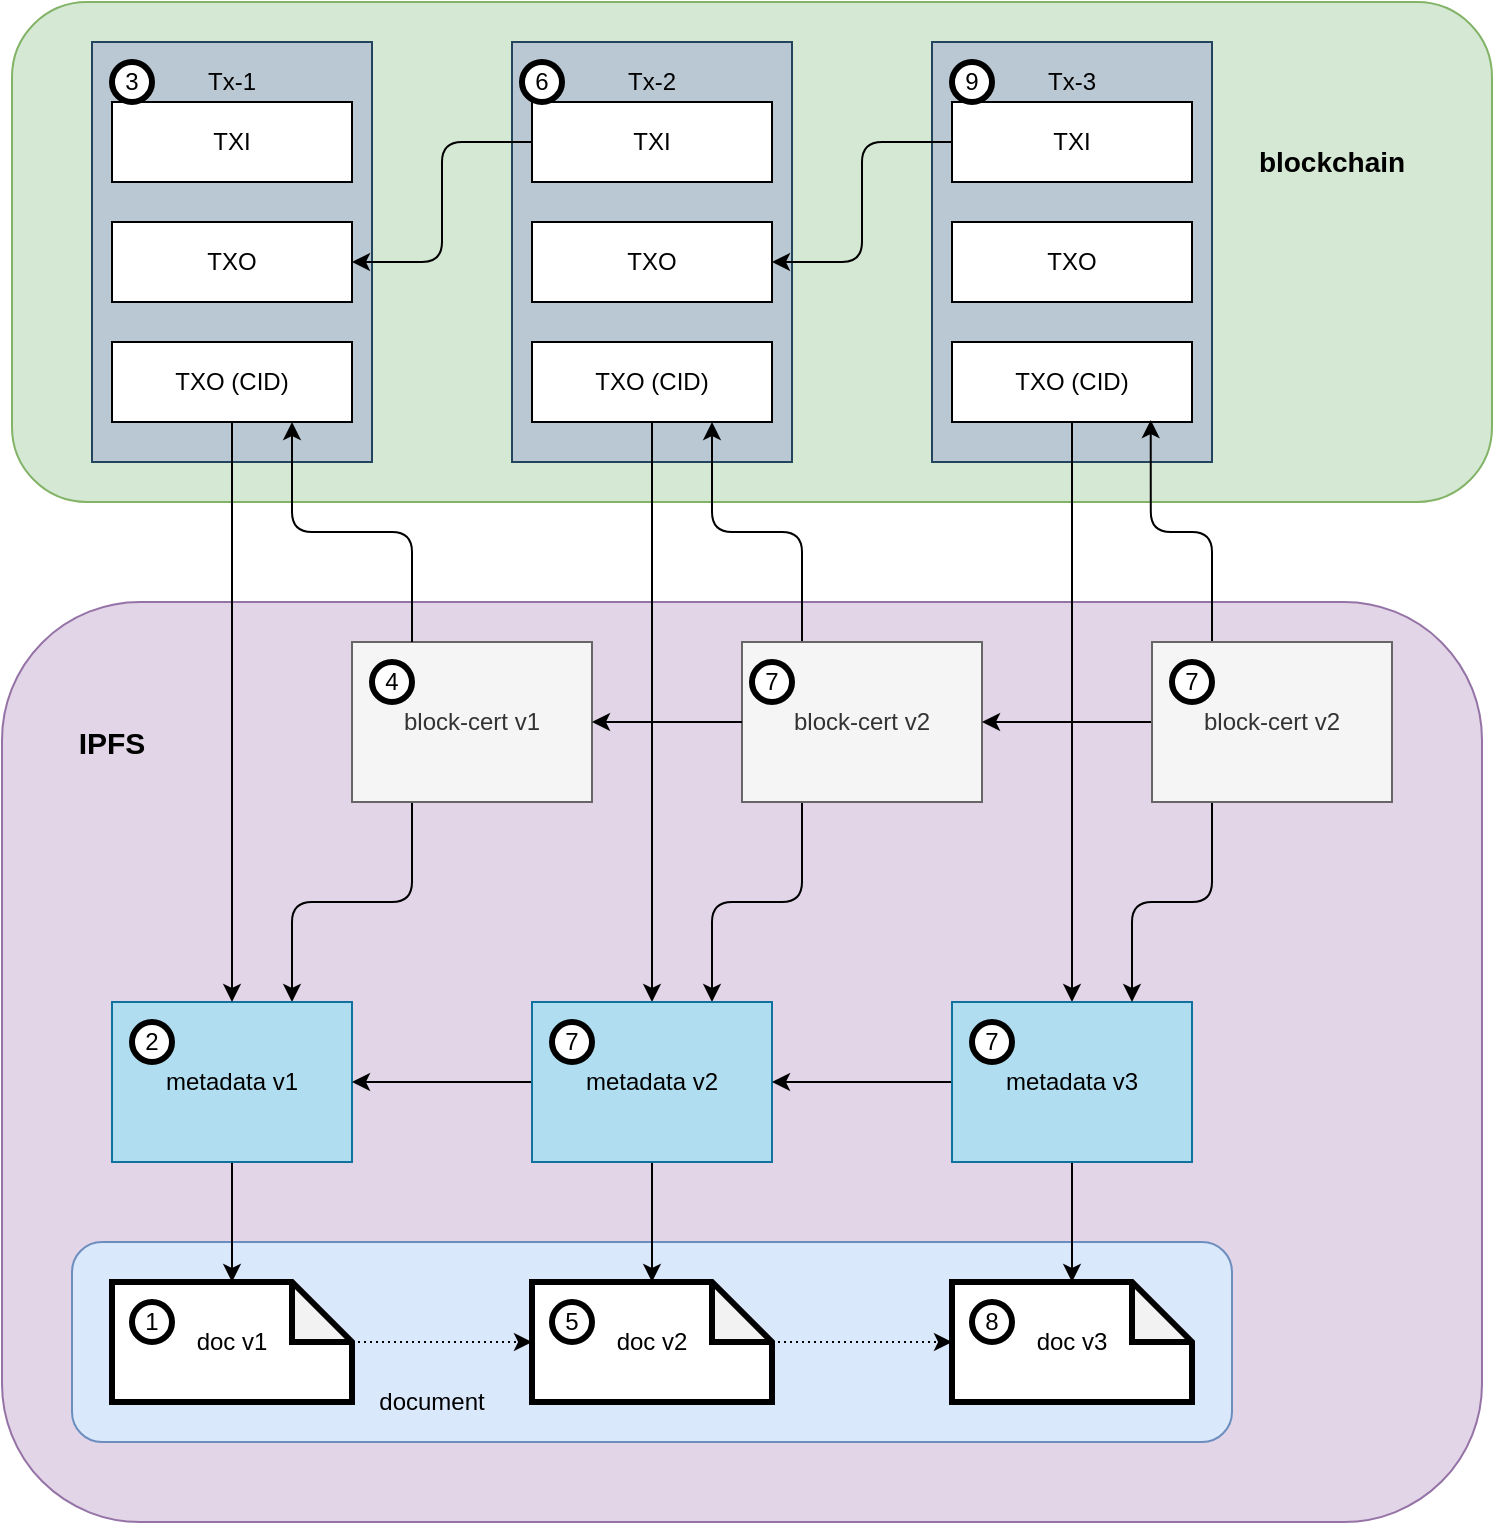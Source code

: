 <mxfile version="14.4.3" type="device"><diagram id="7bwzIIO03ngQd9tNu8H9" name="Page-1"><mxGraphModel dx="768" dy="482" grid="1" gridSize="10" guides="1" tooltips="1" connect="1" arrows="1" fold="1" page="1" pageScale="1" pageWidth="850" pageHeight="1100" math="0" shadow="0"><root><mxCell id="0"/><mxCell id="1" parent="0"/><mxCell id="qW8bvw79gzJjTqYHLrSj-33" value="" style="rounded=1;whiteSpace=wrap;html=1;fillColor=#e1d5e7;strokeColor=#9673a6;" parent="1" vertex="1"><mxGeometry x="55" y="330" width="740" height="460" as="geometry"/></mxCell><mxCell id="qW8bvw79gzJjTqYHLrSj-42" value="" style="rounded=1;whiteSpace=wrap;html=1;fillColor=#dae8fc;strokeColor=#6c8ebf;" parent="1" vertex="1"><mxGeometry x="90" y="650" width="580" height="100" as="geometry"/></mxCell><mxCell id="qW8bvw79gzJjTqYHLrSj-34" value="" style="rounded=1;whiteSpace=wrap;html=1;fillColor=#d5e8d4;strokeColor=#82b366;" parent="1" vertex="1"><mxGeometry x="60" y="30" width="740" height="250" as="geometry"/></mxCell><mxCell id="qW8bvw79gzJjTqYHLrSj-6" value="" style="rounded=0;whiteSpace=wrap;html=1;fillColor=#bac8d3;strokeColor=#23445d;" parent="1" vertex="1"><mxGeometry x="310" y="50" width="140" height="210" as="geometry"/></mxCell><mxCell id="qW8bvw79gzJjTqYHLrSj-1" value="TXI" style="rounded=0;whiteSpace=wrap;html=1;" parent="1" vertex="1"><mxGeometry x="320" y="80" width="120" height="40" as="geometry"/></mxCell><mxCell id="qW8bvw79gzJjTqYHLrSj-2" value="TXO" style="rounded=0;whiteSpace=wrap;html=1;" parent="1" vertex="1"><mxGeometry x="320" y="140" width="120" height="40" as="geometry"/></mxCell><mxCell id="qW8bvw79gzJjTqYHLrSj-3" value="TXO (CID)" style="rounded=0;whiteSpace=wrap;html=1;" parent="1" vertex="1"><mxGeometry x="320" y="200" width="120" height="40" as="geometry"/></mxCell><mxCell id="LU9xyRSqNuApeUwjES40-10" style="edgeStyle=orthogonalEdgeStyle;rounded=1;orthogonalLoop=1;jettySize=auto;html=1;exitX=0.25;exitY=1;exitDx=0;exitDy=0;entryX=0.75;entryY=0;entryDx=0;entryDy=0;" edge="1" parent="1" source="qW8bvw79gzJjTqYHLrSj-4" target="qW8bvw79gzJjTqYHLrSj-11"><mxGeometry relative="1" as="geometry"/></mxCell><mxCell id="qW8bvw79gzJjTqYHLrSj-4" value="block-cert v1" style="rounded=0;whiteSpace=wrap;html=1;fillColor=#f5f5f5;strokeColor=#666666;fontColor=#333333;" parent="1" vertex="1"><mxGeometry x="230" y="350" width="120" height="80" as="geometry"/></mxCell><mxCell id="qW8bvw79gzJjTqYHLrSj-7" value="" style="rounded=0;whiteSpace=wrap;html=1;fillColor=#bac8d3;strokeColor=#23445d;" parent="1" vertex="1"><mxGeometry x="100" y="50" width="140" height="210" as="geometry"/></mxCell><mxCell id="qW8bvw79gzJjTqYHLrSj-8" value="TXI" style="rounded=0;whiteSpace=wrap;html=1;" parent="1" vertex="1"><mxGeometry x="110" y="80" width="120" height="40" as="geometry"/></mxCell><mxCell id="qW8bvw79gzJjTqYHLrSj-9" value="TXO" style="rounded=0;whiteSpace=wrap;html=1;" parent="1" vertex="1"><mxGeometry x="110" y="140" width="120" height="40" as="geometry"/></mxCell><mxCell id="qW8bvw79gzJjTqYHLrSj-10" value="TXO (CID)" style="rounded=0;whiteSpace=wrap;html=1;" parent="1" vertex="1"><mxGeometry x="110" y="200" width="120" height="40" as="geometry"/></mxCell><mxCell id="LU9xyRSqNuApeUwjES40-17" style="edgeStyle=orthogonalEdgeStyle;rounded=1;orthogonalLoop=1;jettySize=auto;html=1;exitX=0.5;exitY=1;exitDx=0;exitDy=0;entryX=0.5;entryY=0;entryDx=0;entryDy=0;entryPerimeter=0;" edge="1" parent="1" source="qW8bvw79gzJjTqYHLrSj-11" target="qW8bvw79gzJjTqYHLrSj-12"><mxGeometry relative="1" as="geometry"/></mxCell><mxCell id="qW8bvw79gzJjTqYHLrSj-11" value="metadata v1" style="rounded=0;whiteSpace=wrap;html=1;fillColor=#b1ddf0;strokeColor=#10739e;" parent="1" vertex="1"><mxGeometry x="110" y="530" width="120" height="80" as="geometry"/></mxCell><mxCell id="qW8bvw79gzJjTqYHLrSj-13" value="" style="endArrow=classic;html=1;exitX=0;exitY=0.5;exitDx=0;exitDy=0;entryX=1;entryY=0.5;entryDx=0;entryDy=0;edgeStyle=orthogonalEdgeStyle;" parent="1" source="qW8bvw79gzJjTqYHLrSj-1" target="qW8bvw79gzJjTqYHLrSj-9" edge="1"><mxGeometry width="50" height="50" relative="1" as="geometry"><mxPoint x="370" y="280" as="sourcePoint"/><mxPoint x="420" y="230" as="targetPoint"/></mxGeometry></mxCell><mxCell id="qW8bvw79gzJjTqYHLrSj-15" value="" style="endArrow=classic;html=1;exitX=0.5;exitY=1;exitDx=0;exitDy=0;" parent="1" source="qW8bvw79gzJjTqYHLrSj-10" target="qW8bvw79gzJjTqYHLrSj-11" edge="1"><mxGeometry width="50" height="50" relative="1" as="geometry"><mxPoint x="370" y="280" as="sourcePoint"/><mxPoint x="420" y="230" as="targetPoint"/></mxGeometry></mxCell><mxCell id="qW8bvw79gzJjTqYHLrSj-20" value="" style="endArrow=classic;html=1;entryX=0.5;entryY=0;entryDx=0;entryDy=0;exitX=0.5;exitY=1;exitDx=0;exitDy=0;edgeStyle=orthogonalEdgeStyle;" parent="1" source="qW8bvw79gzJjTqYHLrSj-3" target="LU9xyRSqNuApeUwjES40-1" edge="1"><mxGeometry width="50" height="50" relative="1" as="geometry"><mxPoint x="530" y="290" as="sourcePoint"/><mxPoint x="420" y="230" as="targetPoint"/></mxGeometry></mxCell><mxCell id="qW8bvw79gzJjTqYHLrSj-22" value="" style="rounded=0;whiteSpace=wrap;html=1;fillColor=#bac8d3;strokeColor=#23445d;" parent="1" vertex="1"><mxGeometry x="520" y="50" width="140" height="210" as="geometry"/></mxCell><mxCell id="qW8bvw79gzJjTqYHLrSj-23" value="TXI" style="rounded=0;whiteSpace=wrap;html=1;" parent="1" vertex="1"><mxGeometry x="530" y="80" width="120" height="40" as="geometry"/></mxCell><mxCell id="qW8bvw79gzJjTqYHLrSj-24" value="TXO" style="rounded=0;whiteSpace=wrap;html=1;" parent="1" vertex="1"><mxGeometry x="530" y="140" width="120" height="40" as="geometry"/></mxCell><mxCell id="qW8bvw79gzJjTqYHLrSj-25" value="TXO (CID)" style="rounded=0;whiteSpace=wrap;html=1;" parent="1" vertex="1"><mxGeometry x="530" y="200" width="120" height="40" as="geometry"/></mxCell><mxCell id="LU9xyRSqNuApeUwjES40-9" style="edgeStyle=orthogonalEdgeStyle;rounded=1;orthogonalLoop=1;jettySize=auto;html=1;exitX=0.25;exitY=0;exitDx=0;exitDy=0;entryX=0.75;entryY=1;entryDx=0;entryDy=0;" edge="1" parent="1" source="qW8bvw79gzJjTqYHLrSj-26" target="qW8bvw79gzJjTqYHLrSj-3"><mxGeometry relative="1" as="geometry"/></mxCell><mxCell id="LU9xyRSqNuApeUwjES40-11" style="edgeStyle=orthogonalEdgeStyle;rounded=1;orthogonalLoop=1;jettySize=auto;html=1;exitX=0.25;exitY=1;exitDx=0;exitDy=0;entryX=0.75;entryY=0;entryDx=0;entryDy=0;" edge="1" parent="1" source="qW8bvw79gzJjTqYHLrSj-26" target="LU9xyRSqNuApeUwjES40-1"><mxGeometry relative="1" as="geometry"/></mxCell><mxCell id="qW8bvw79gzJjTqYHLrSj-26" value="block-cert v2" style="rounded=0;whiteSpace=wrap;html=1;fillColor=#f5f5f5;strokeColor=#666666;fontColor=#333333;" parent="1" vertex="1"><mxGeometry x="425" y="350" width="120" height="80" as="geometry"/></mxCell><mxCell id="qW8bvw79gzJjTqYHLrSj-29" value="" style="endArrow=classic;html=1;entryX=0.5;entryY=0;entryDx=0;entryDy=0;exitX=0.5;exitY=1;exitDx=0;exitDy=0;edgeStyle=orthogonalEdgeStyle;" parent="1" source="qW8bvw79gzJjTqYHLrSj-25" target="LU9xyRSqNuApeUwjES40-7" edge="1"><mxGeometry width="50" height="50" relative="1" as="geometry"><mxPoint x="740" y="290" as="sourcePoint"/><mxPoint x="630" y="230" as="targetPoint"/></mxGeometry></mxCell><mxCell id="qW8bvw79gzJjTqYHLrSj-31" value="" style="endArrow=classic;html=1;exitX=0;exitY=0.5;exitDx=0;exitDy=0;entryX=1;entryY=0.5;entryDx=0;entryDy=0;edgeStyle=orthogonalEdgeStyle;" parent="1" source="qW8bvw79gzJjTqYHLrSj-23" target="qW8bvw79gzJjTqYHLrSj-2" edge="1"><mxGeometry width="50" height="50" relative="1" as="geometry"><mxPoint x="330" y="110" as="sourcePoint"/><mxPoint x="240" y="170" as="targetPoint"/></mxGeometry></mxCell><mxCell id="qW8bvw79gzJjTqYHLrSj-36" value="" style="endArrow=classic;html=1;exitX=0;exitY=0.5;exitDx=0;exitDy=0;entryX=1;entryY=0.5;entryDx=0;entryDy=0;" parent="1" source="qW8bvw79gzJjTqYHLrSj-26" target="qW8bvw79gzJjTqYHLrSj-4" edge="1"><mxGeometry width="50" height="50" relative="1" as="geometry"><mxPoint x="370" y="390" as="sourcePoint"/><mxPoint x="420" y="340" as="targetPoint"/></mxGeometry></mxCell><mxCell id="qW8bvw79gzJjTqYHLrSj-37" value="IPFS" style="text;html=1;strokeColor=none;fillColor=none;align=center;verticalAlign=middle;whiteSpace=wrap;rounded=0;fontStyle=1;fontSize=15;" parent="1" vertex="1"><mxGeometry x="90" y="390" width="40" height="20" as="geometry"/></mxCell><mxCell id="qW8bvw79gzJjTqYHLrSj-38" value="blockchain" style="text;html=1;strokeColor=none;fillColor=none;align=center;verticalAlign=middle;whiteSpace=wrap;rounded=0;fontStyle=1;fontSize=14;" parent="1" vertex="1"><mxGeometry x="700" y="100" width="40" height="20" as="geometry"/></mxCell><mxCell id="qW8bvw79gzJjTqYHLrSj-39" value="Tx-1" style="text;html=1;strokeColor=none;fillColor=none;align=center;verticalAlign=middle;whiteSpace=wrap;rounded=0;" parent="1" vertex="1"><mxGeometry x="150" y="60" width="40" height="20" as="geometry"/></mxCell><mxCell id="qW8bvw79gzJjTqYHLrSj-40" value="Tx-2" style="text;html=1;strokeColor=none;fillColor=none;align=center;verticalAlign=middle;whiteSpace=wrap;rounded=0;" parent="1" vertex="1"><mxGeometry x="360" y="60" width="40" height="20" as="geometry"/></mxCell><mxCell id="qW8bvw79gzJjTqYHLrSj-41" value="Tx-3" style="text;html=1;strokeColor=none;fillColor=none;align=center;verticalAlign=middle;whiteSpace=wrap;rounded=0;" parent="1" vertex="1"><mxGeometry x="570" y="60" width="40" height="20" as="geometry"/></mxCell><mxCell id="qW8bvw79gzJjTqYHLrSj-50" value="4" style="ellipse;whiteSpace=wrap;html=1;aspect=fixed;strokeWidth=3;" parent="1" vertex="1"><mxGeometry x="240" y="360" width="20" height="20" as="geometry"/></mxCell><mxCell id="qW8bvw79gzJjTqYHLrSj-51" value="3" style="ellipse;whiteSpace=wrap;html=1;aspect=fixed;strokeWidth=3;" parent="1" vertex="1"><mxGeometry x="110" y="60" width="20" height="20" as="geometry"/></mxCell><mxCell id="qW8bvw79gzJjTqYHLrSj-52" value="2&lt;span style=&quot;color: rgba(0 , 0 , 0 , 0) ; font-family: monospace ; font-size: 0px&quot;&gt;%3CmxGraphModel%3E%3Croot%3E%3CmxCell%20id%3D%220%22%2F%3E%3CmxCell%20id%3D%221%22%20parent%3D%220%22%2F%3E%3CmxCell%20id%3D%222%22%20value%3D%221%22%20style%3D%22ellipse%3BwhiteSpace%3Dwrap%3Bhtml%3D1%3Baspect%3Dfixed%3BstrokeWidth%3D3%3B%22%20vertex%3D%221%22%20parent%3D%221%22%3E%3CmxGeometry%20x%3D%22310%22%20y%3D%22630%22%20width%3D%2220%22%20height%3D%2220%22%20as%3D%22geometry%22%2F%3E%3C%2FmxCell%3E%3C%2Froot%3E%3C%2FmxGraphModel%3E&lt;/span&gt;" style="ellipse;whiteSpace=wrap;html=1;aspect=fixed;strokeWidth=3;" parent="1" vertex="1"><mxGeometry x="120" y="540" width="20" height="20" as="geometry"/></mxCell><mxCell id="qW8bvw79gzJjTqYHLrSj-56" value="6" style="ellipse;whiteSpace=wrap;html=1;aspect=fixed;strokeWidth=3;" parent="1" vertex="1"><mxGeometry x="315" y="60" width="20" height="20" as="geometry"/></mxCell><mxCell id="qW8bvw79gzJjTqYHLrSj-67" value="7&lt;span style=&quot;color: rgba(0 , 0 , 0 , 0) ; font-family: monospace ; font-size: 0px&quot;&gt;%3CmxGraphModel%3E%3Croot%3E%3CmxCell%20id%3D%220%22%2F%3E%3CmxCell%20id%3D%221%22%20parent%3D%220%22%2F%3E%3CmxCell%20id%3D%222%22%20value%3D%225%22%20style%3D%22ellipse%3BwhiteSpace%3Dwrap%3Bhtml%3D1%3Baspect%3Dfixed%3BstrokeWidth%3D3%3B%22%20vertex%3D%221%22%20parent%3D%221%22%3E%3CmxGeometry%20x%3D%22405%22%20y%3D%22480%22%20width%3D%2220%22%20height%3D%2220%22%20as%3D%22geometry%22%2F%3E%3C%2FmxCell%3E%3C%2Froot%3E%3C%2FmxGraphModel%3E&lt;/span&gt;&lt;span style=&quot;color: rgba(0 , 0 , 0 , 0) ; font-family: monospace ; font-size: 0px&quot;&gt;%3CmxGraphModel%3E%3Croot%3E%3CmxCell%20id%3D%220%22%2F%3E%3CmxCell%20id%3D%221%22%20parent%3D%220%22%2F%3E%3CmxCell%20id%3D%222%22%20value%3D%225%22%20style%3D%22ellipse%3BwhiteSpace%3Dwrap%3Bhtml%3D1%3Baspect%3Dfixed%3BstrokeWidth%3D3%3B%22%20vertex%3D%221%22%20parent%3D%221%22%3E%3CmxGeometry%20x%3D%22405%22%20y%3D%22480%22%20width%3D%2220%22%20height%3D%2220%22%20as%3D%22geometry%22%2F%3E%3C%2FmxCell%3E%3C%2Froot%3E%3C%2FmxGraphModel%3E&lt;/span&gt;" style="ellipse;whiteSpace=wrap;html=1;aspect=fixed;strokeWidth=3;" parent="1" vertex="1"><mxGeometry x="430" y="360" width="20" height="20" as="geometry"/></mxCell><mxCell id="qW8bvw79gzJjTqYHLrSj-69" value="9" style="ellipse;whiteSpace=wrap;html=1;aspect=fixed;strokeWidth=3;" parent="1" vertex="1"><mxGeometry x="530" y="60" width="20" height="20" as="geometry"/></mxCell><mxCell id="LU9xyRSqNuApeUwjES40-2" style="edgeStyle=orthogonalEdgeStyle;rounded=0;orthogonalLoop=1;jettySize=auto;html=1;exitX=0;exitY=0.5;exitDx=0;exitDy=0;entryX=1;entryY=0.5;entryDx=0;entryDy=0;" edge="1" parent="1" source="LU9xyRSqNuApeUwjES40-1" target="qW8bvw79gzJjTqYHLrSj-11"><mxGeometry relative="1" as="geometry"/></mxCell><mxCell id="LU9xyRSqNuApeUwjES40-18" style="edgeStyle=orthogonalEdgeStyle;rounded=1;orthogonalLoop=1;jettySize=auto;html=1;exitX=0.5;exitY=1;exitDx=0;exitDy=0;entryX=0.5;entryY=0;entryDx=0;entryDy=0;entryPerimeter=0;" edge="1" parent="1" source="LU9xyRSqNuApeUwjES40-1" target="qW8bvw79gzJjTqYHLrSj-5"><mxGeometry relative="1" as="geometry"/></mxCell><mxCell id="LU9xyRSqNuApeUwjES40-1" value="metadata v2" style="rounded=0;whiteSpace=wrap;html=1;fillColor=#b1ddf0;strokeColor=#10739e;" vertex="1" parent="1"><mxGeometry x="320" y="530" width="120" height="80" as="geometry"/></mxCell><mxCell id="qW8bvw79gzJjTqYHLrSj-5" value="doc v2" style="shape=note;whiteSpace=wrap;html=1;backgroundOutline=1;darkOpacity=0.05;strokeWidth=3;" parent="1" vertex="1"><mxGeometry x="320" y="670" width="120" height="60" as="geometry"/></mxCell><mxCell id="qW8bvw79gzJjTqYHLrSj-12" value="doc v1" style="shape=note;whiteSpace=wrap;html=1;backgroundOutline=1;darkOpacity=0.05;strokeWidth=3;" parent="1" vertex="1"><mxGeometry x="110" y="670" width="120" height="60" as="geometry"/></mxCell><mxCell id="qW8bvw79gzJjTqYHLrSj-27" value="doc v3" style="shape=note;whiteSpace=wrap;html=1;backgroundOutline=1;darkOpacity=0.05;strokeWidth=3;" parent="1" vertex="1"><mxGeometry x="530" y="670" width="120" height="60" as="geometry"/></mxCell><mxCell id="qW8bvw79gzJjTqYHLrSj-43" value="" style="endArrow=classic;html=1;exitX=1;exitY=0.5;exitDx=0;exitDy=0;entryX=0;entryY=0.5;entryDx=0;entryDy=0;dashed=1;dashPattern=1 2;" parent="1" source="qW8bvw79gzJjTqYHLrSj-12" target="qW8bvw79gzJjTqYHLrSj-5" edge="1"><mxGeometry x="90" y="650" width="50" height="50" as="geometry"><mxPoint x="370" y="460" as="sourcePoint"/><mxPoint x="420" y="410" as="targetPoint"/></mxGeometry></mxCell><mxCell id="qW8bvw79gzJjTqYHLrSj-44" value="" style="endArrow=classic;html=1;entryX=0;entryY=0.5;entryDx=0;entryDy=0;dashed=1;dashPattern=1 2;entryPerimeter=0;" parent="1" edge="1" target="qW8bvw79gzJjTqYHLrSj-27" source="qW8bvw79gzJjTqYHLrSj-5"><mxGeometry x="90" y="650" width="50" height="50" as="geometry"><mxPoint x="470" y="707" as="sourcePoint"/><mxPoint x="550" y="720" as="targetPoint"/></mxGeometry></mxCell><mxCell id="qW8bvw79gzJjTqYHLrSj-46" value="document" style="text;html=1;strokeColor=none;fillColor=none;align=center;verticalAlign=middle;whiteSpace=wrap;rounded=0;" parent="1" vertex="1"><mxGeometry x="250" y="720" width="40" height="20" as="geometry"/></mxCell><mxCell id="qW8bvw79gzJjTqYHLrSj-47" value="1" style="ellipse;whiteSpace=wrap;html=1;aspect=fixed;strokeWidth=3;" parent="1" vertex="1"><mxGeometry x="120" y="680" width="20" height="20" as="geometry"/></mxCell><mxCell id="qW8bvw79gzJjTqYHLrSj-49" value="5" style="ellipse;whiteSpace=wrap;html=1;aspect=fixed;strokeWidth=3;" parent="1" vertex="1"><mxGeometry x="330" y="680" width="20" height="20" as="geometry"/></mxCell><mxCell id="qW8bvw79gzJjTqYHLrSj-68" value="8" style="ellipse;whiteSpace=wrap;html=1;aspect=fixed;strokeWidth=3;" parent="1" vertex="1"><mxGeometry x="540" y="680" width="20" height="20" as="geometry"/></mxCell><mxCell id="LU9xyRSqNuApeUwjES40-8" style="edgeStyle=orthogonalEdgeStyle;rounded=0;orthogonalLoop=1;jettySize=auto;html=1;exitX=0;exitY=0.5;exitDx=0;exitDy=0;entryX=1;entryY=0.5;entryDx=0;entryDy=0;" edge="1" parent="1" source="LU9xyRSqNuApeUwjES40-7" target="LU9xyRSqNuApeUwjES40-1"><mxGeometry relative="1" as="geometry"/></mxCell><mxCell id="LU9xyRSqNuApeUwjES40-19" style="edgeStyle=orthogonalEdgeStyle;rounded=1;orthogonalLoop=1;jettySize=auto;html=1;exitX=0.5;exitY=1;exitDx=0;exitDy=0;entryX=0.5;entryY=0;entryDx=0;entryDy=0;entryPerimeter=0;" edge="1" parent="1" source="LU9xyRSqNuApeUwjES40-7" target="qW8bvw79gzJjTqYHLrSj-27"><mxGeometry relative="1" as="geometry"/></mxCell><mxCell id="LU9xyRSqNuApeUwjES40-7" value="metadata v3" style="rounded=0;whiteSpace=wrap;html=1;fillColor=#b1ddf0;strokeColor=#10739e;" vertex="1" parent="1"><mxGeometry x="530" y="530" width="120" height="80" as="geometry"/></mxCell><mxCell id="LU9xyRSqNuApeUwjES40-14" style="edgeStyle=orthogonalEdgeStyle;rounded=1;orthogonalLoop=1;jettySize=auto;html=1;exitX=0.25;exitY=1;exitDx=0;exitDy=0;entryX=0.75;entryY=0;entryDx=0;entryDy=0;" edge="1" parent="1" source="LU9xyRSqNuApeUwjES40-13" target="LU9xyRSqNuApeUwjES40-7"><mxGeometry relative="1" as="geometry"/></mxCell><mxCell id="LU9xyRSqNuApeUwjES40-15" style="edgeStyle=orthogonalEdgeStyle;rounded=1;orthogonalLoop=1;jettySize=auto;html=1;exitX=0.25;exitY=0;exitDx=0;exitDy=0;entryX=0.828;entryY=0.975;entryDx=0;entryDy=0;entryPerimeter=0;" edge="1" parent="1" source="LU9xyRSqNuApeUwjES40-13" target="qW8bvw79gzJjTqYHLrSj-25"><mxGeometry relative="1" as="geometry"/></mxCell><mxCell id="LU9xyRSqNuApeUwjES40-16" style="edgeStyle=orthogonalEdgeStyle;rounded=1;orthogonalLoop=1;jettySize=auto;html=1;exitX=0;exitY=0.5;exitDx=0;exitDy=0;entryX=1;entryY=0.5;entryDx=0;entryDy=0;" edge="1" parent="1" source="LU9xyRSqNuApeUwjES40-13" target="qW8bvw79gzJjTqYHLrSj-26"><mxGeometry relative="1" as="geometry"/></mxCell><mxCell id="LU9xyRSqNuApeUwjES40-13" value="block-cert v2" style="rounded=0;whiteSpace=wrap;html=1;fillColor=#f5f5f5;strokeColor=#666666;fontColor=#333333;" vertex="1" parent="1"><mxGeometry x="630" y="350" width="120" height="80" as="geometry"/></mxCell><mxCell id="LU9xyRSqNuApeUwjES40-20" value="7&lt;span style=&quot;color: rgba(0 , 0 , 0 , 0) ; font-family: monospace ; font-size: 0px&quot;&gt;%3CmxGraphModel%3E%3Croot%3E%3CmxCell%20id%3D%220%22%2F%3E%3CmxCell%20id%3D%221%22%20parent%3D%220%22%2F%3E%3CmxCell%20id%3D%222%22%20value%3D%225%22%20style%3D%22ellipse%3BwhiteSpace%3Dwrap%3Bhtml%3D1%3Baspect%3Dfixed%3BstrokeWidth%3D3%3B%22%20vertex%3D%221%22%20parent%3D%221%22%3E%3CmxGeometry%20x%3D%22405%22%20y%3D%22480%22%20width%3D%2220%22%20height%3D%2220%22%20as%3D%22geometry%22%2F%3E%3C%2FmxCell%3E%3C%2Froot%3E%3C%2FmxGraphModel%3E&lt;/span&gt;&lt;span style=&quot;color: rgba(0 , 0 , 0 , 0) ; font-family: monospace ; font-size: 0px&quot;&gt;%3CmxGraphModel%3E%3Croot%3E%3CmxCell%20id%3D%220%22%2F%3E%3CmxCell%20id%3D%221%22%20parent%3D%220%22%2F%3E%3CmxCell%20id%3D%222%22%20value%3D%225%22%20style%3D%22ellipse%3BwhiteSpace%3Dwrap%3Bhtml%3D1%3Baspect%3Dfixed%3BstrokeWidth%3D3%3B%22%20vertex%3D%221%22%20parent%3D%221%22%3E%3CmxGeometry%20x%3D%22405%22%20y%3D%22480%22%20width%3D%2220%22%20height%3D%2220%22%20as%3D%22geometry%22%2F%3E%3C%2FmxCell%3E%3C%2Froot%3E%3C%2FmxGraphModel%3E&lt;/span&gt;" style="ellipse;whiteSpace=wrap;html=1;aspect=fixed;strokeWidth=3;" vertex="1" parent="1"><mxGeometry x="640" y="360" width="20" height="20" as="geometry"/></mxCell><mxCell id="LU9xyRSqNuApeUwjES40-21" value="7&lt;span style=&quot;color: rgba(0 , 0 , 0 , 0) ; font-family: monospace ; font-size: 0px&quot;&gt;%3CmxGraphModel%3E%3Croot%3E%3CmxCell%20id%3D%220%22%2F%3E%3CmxCell%20id%3D%221%22%20parent%3D%220%22%2F%3E%3CmxCell%20id%3D%222%22%20value%3D%225%22%20style%3D%22ellipse%3BwhiteSpace%3Dwrap%3Bhtml%3D1%3Baspect%3Dfixed%3BstrokeWidth%3D3%3B%22%20vertex%3D%221%22%20parent%3D%221%22%3E%3CmxGeometry%20x%3D%22405%22%20y%3D%22480%22%20width%3D%2220%22%20height%3D%2220%22%20as%3D%22geometry%22%2F%3E%3C%2FmxCell%3E%3C%2Froot%3E%3C%2FmxGraphModel%3E&lt;/span&gt;&lt;span style=&quot;color: rgba(0 , 0 , 0 , 0) ; font-family: monospace ; font-size: 0px&quot;&gt;%3CmxGraphModel%3E%3Croot%3E%3CmxCell%20id%3D%220%22%2F%3E%3CmxCell%20id%3D%221%22%20parent%3D%220%22%2F%3E%3CmxCell%20id%3D%222%22%20value%3D%225%22%20style%3D%22ellipse%3BwhiteSpace%3Dwrap%3Bhtml%3D1%3Baspect%3Dfixed%3BstrokeWidth%3D3%3B%22%20vertex%3D%221%22%20parent%3D%221%22%3E%3CmxGeometry%20x%3D%22405%22%20y%3D%22480%22%20width%3D%2220%22%20height%3D%2220%22%20as%3D%22geometry%22%2F%3E%3C%2FmxCell%3E%3C%2Froot%3E%3C%2FmxGraphModel%3E&lt;/span&gt;" style="ellipse;whiteSpace=wrap;html=1;aspect=fixed;strokeWidth=3;" vertex="1" parent="1"><mxGeometry x="330" y="540" width="20" height="20" as="geometry"/></mxCell><mxCell id="LU9xyRSqNuApeUwjES40-22" value="7&lt;span style=&quot;color: rgba(0 , 0 , 0 , 0) ; font-family: monospace ; font-size: 0px&quot;&gt;%3CmxGraphModel%3E%3Croot%3E%3CmxCell%20id%3D%220%22%2F%3E%3CmxCell%20id%3D%221%22%20parent%3D%220%22%2F%3E%3CmxCell%20id%3D%222%22%20value%3D%225%22%20style%3D%22ellipse%3BwhiteSpace%3Dwrap%3Bhtml%3D1%3Baspect%3Dfixed%3BstrokeWidth%3D3%3B%22%20vertex%3D%221%22%20parent%3D%221%22%3E%3CmxGeometry%20x%3D%22405%22%20y%3D%22480%22%20width%3D%2220%22%20height%3D%2220%22%20as%3D%22geometry%22%2F%3E%3C%2FmxCell%3E%3C%2Froot%3E%3C%2FmxGraphModel%3E&lt;/span&gt;&lt;span style=&quot;color: rgba(0 , 0 , 0 , 0) ; font-family: monospace ; font-size: 0px&quot;&gt;%3CmxGraphModel%3E%3Croot%3E%3CmxCell%20id%3D%220%22%2F%3E%3CmxCell%20id%3D%221%22%20parent%3D%220%22%2F%3E%3CmxCell%20id%3D%222%22%20value%3D%225%22%20style%3D%22ellipse%3BwhiteSpace%3Dwrap%3Bhtml%3D1%3Baspect%3Dfixed%3BstrokeWidth%3D3%3B%22%20vertex%3D%221%22%20parent%3D%221%22%3E%3CmxGeometry%20x%3D%22405%22%20y%3D%22480%22%20width%3D%2220%22%20height%3D%2220%22%20as%3D%22geometry%22%2F%3E%3C%2FmxCell%3E%3C%2Froot%3E%3C%2FmxGraphModel%3E&lt;/span&gt;" style="ellipse;whiteSpace=wrap;html=1;aspect=fixed;strokeWidth=3;" vertex="1" parent="1"><mxGeometry x="540" y="540" width="20" height="20" as="geometry"/></mxCell><mxCell id="LU9xyRSqNuApeUwjES40-24" style="edgeStyle=orthogonalEdgeStyle;rounded=1;orthogonalLoop=1;jettySize=auto;html=1;exitX=0.25;exitY=0;exitDx=0;exitDy=0;entryX=0.75;entryY=1;entryDx=0;entryDy=0;fontSize=15;" edge="1" parent="1" source="qW8bvw79gzJjTqYHLrSj-4" target="qW8bvw79gzJjTqYHLrSj-10"><mxGeometry relative="1" as="geometry"/></mxCell></root></mxGraphModel></diagram></mxfile>
